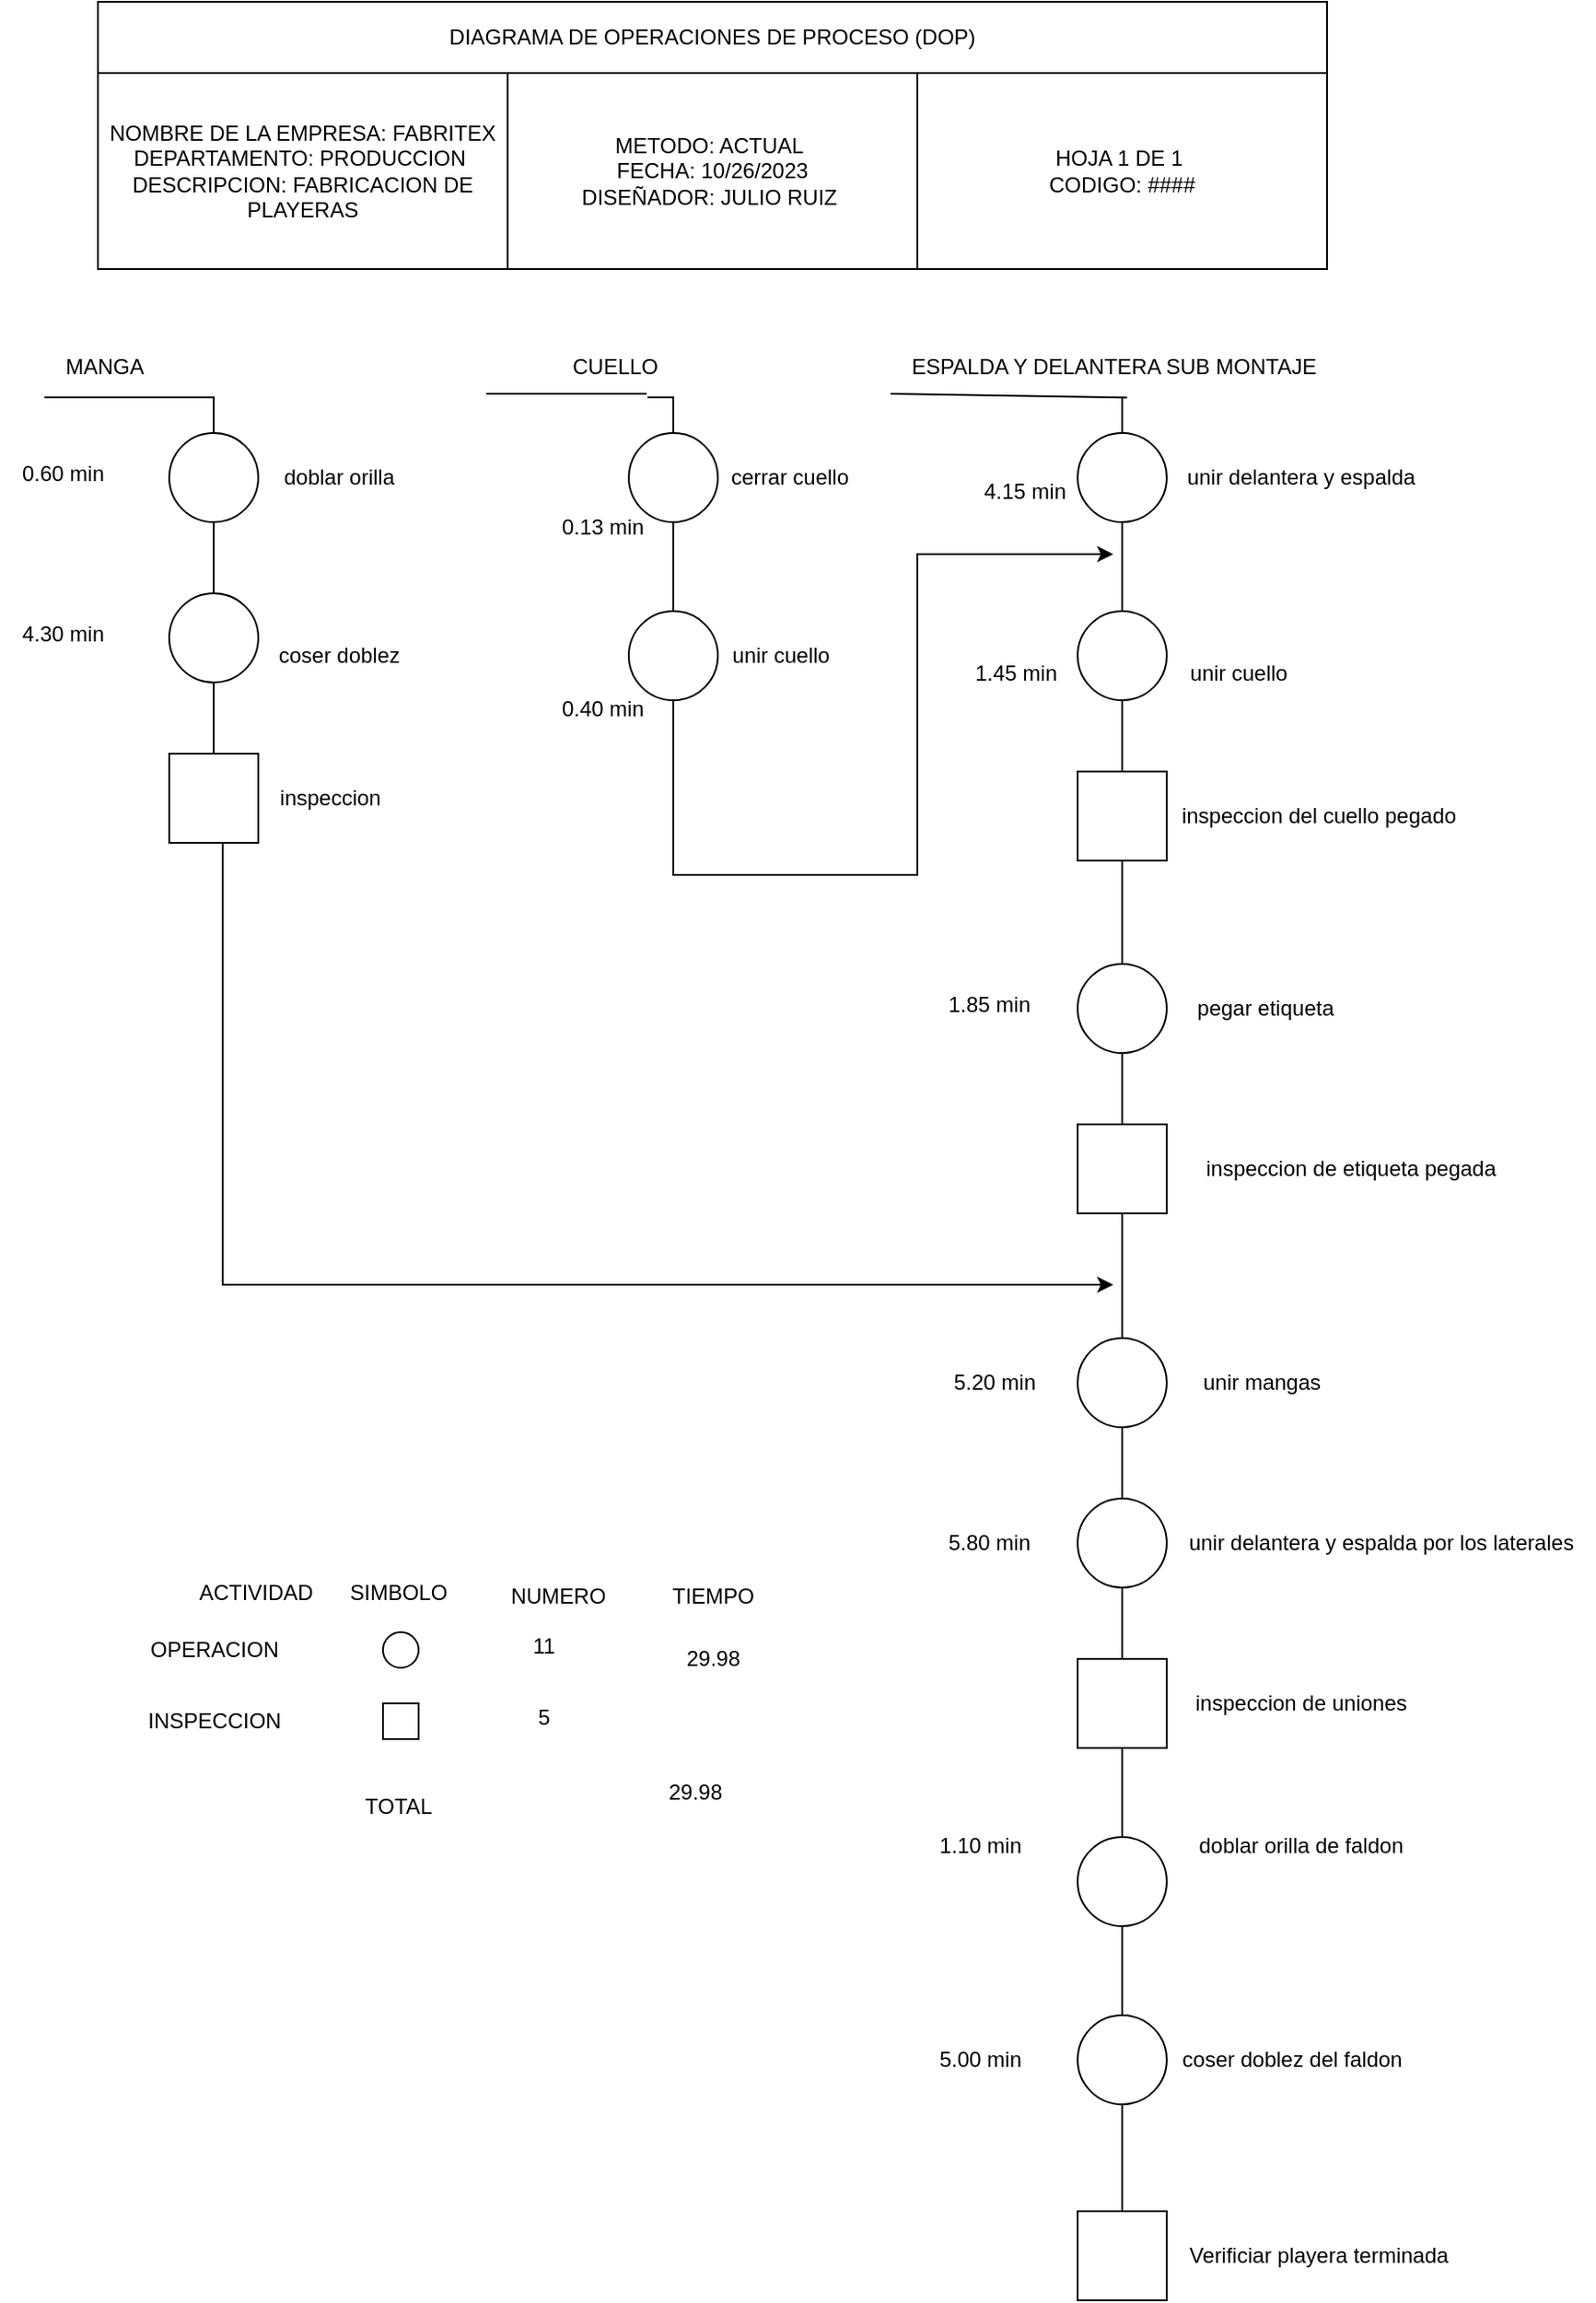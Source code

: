 <mxfile version="21.8.2" type="device" pages="2">
  <diagram name="Page-1" id="3eKW1AedtuNt6rixZMUz">
    <mxGraphModel dx="1105" dy="654" grid="1" gridSize="10" guides="1" tooltips="1" connect="1" arrows="1" fold="1" page="1" pageScale="1" pageWidth="850" pageHeight="1100" math="0" shadow="0">
      <root>
        <mxCell id="0" />
        <mxCell id="1" parent="0" />
        <mxCell id="DsibsVQ06cuJST5IEQPx-2" value="DIAGRAMA DE OPERACIONES DE PROCESO (DOP)" style="rounded=0;whiteSpace=wrap;html=1;" vertex="1" parent="1">
          <mxGeometry x="100" y="140" width="690" height="40" as="geometry" />
        </mxCell>
        <mxCell id="DsibsVQ06cuJST5IEQPx-3" value="NOMBRE DE LA EMPRESA:&amp;nbsp;FABRITEX&lt;br&gt;DEPARTAMENTO: PRODUCCION&amp;nbsp;&lt;br&gt;DESCRIPCION: FABRICACION DE PLAYERAS&lt;br&gt;" style="rounded=0;whiteSpace=wrap;html=1;" vertex="1" parent="1">
          <mxGeometry x="100" y="180" width="230" height="110" as="geometry" />
        </mxCell>
        <mxCell id="DsibsVQ06cuJST5IEQPx-4" value="METODO: ACTUAL&amp;nbsp;&lt;br style=&quot;border-color: var(--border-color);&quot;&gt;FECHA: 10/26/2023&lt;br style=&quot;border-color: var(--border-color);&quot;&gt;DISEÑADOR: JULIO RUIZ&amp;nbsp;" style="rounded=0;whiteSpace=wrap;html=1;" vertex="1" parent="1">
          <mxGeometry x="330" y="180" width="230" height="110" as="geometry" />
        </mxCell>
        <mxCell id="DsibsVQ06cuJST5IEQPx-5" value="HOJA 1 DE 1&amp;nbsp;&lt;br&gt;CODIGO: ####" style="rounded=0;whiteSpace=wrap;html=1;" vertex="1" parent="1">
          <mxGeometry x="560" y="180" width="230" height="110" as="geometry" />
        </mxCell>
        <mxCell id="DsibsVQ06cuJST5IEQPx-6" value="MANGA&amp;nbsp;" style="text;html=1;align=center;verticalAlign=middle;resizable=0;points=[];autosize=1;strokeColor=none;fillColor=none;" vertex="1" parent="1">
          <mxGeometry x="70" y="330" width="70" height="30" as="geometry" />
        </mxCell>
        <mxCell id="DsibsVQ06cuJST5IEQPx-14" style="edgeStyle=orthogonalEdgeStyle;rounded=0;orthogonalLoop=1;jettySize=auto;html=1;endArrow=none;endFill=0;" edge="1" parent="1" source="DsibsVQ06cuJST5IEQPx-7">
          <mxGeometry relative="1" as="geometry">
            <mxPoint x="150" y="362" as="targetPoint" />
          </mxGeometry>
        </mxCell>
        <mxCell id="DsibsVQ06cuJST5IEQPx-15" style="rounded=0;orthogonalLoop=1;jettySize=auto;html=1;startArrow=none;startFill=0;endArrow=none;endFill=0;" edge="1" parent="1" source="DsibsVQ06cuJST5IEQPx-7" target="DsibsVQ06cuJST5IEQPx-8">
          <mxGeometry relative="1" as="geometry" />
        </mxCell>
        <mxCell id="DsibsVQ06cuJST5IEQPx-7" value="" style="ellipse;whiteSpace=wrap;html=1;aspect=fixed;" vertex="1" parent="1">
          <mxGeometry x="140" y="382" width="50" height="50" as="geometry" />
        </mxCell>
        <mxCell id="DsibsVQ06cuJST5IEQPx-16" style="edgeStyle=orthogonalEdgeStyle;rounded=0;orthogonalLoop=1;jettySize=auto;html=1;endArrow=none;endFill=0;" edge="1" parent="1" source="DsibsVQ06cuJST5IEQPx-8" target="DsibsVQ06cuJST5IEQPx-11">
          <mxGeometry relative="1" as="geometry" />
        </mxCell>
        <mxCell id="DsibsVQ06cuJST5IEQPx-8" value="" style="ellipse;whiteSpace=wrap;html=1;aspect=fixed;" vertex="1" parent="1">
          <mxGeometry x="140" y="472" width="50" height="50" as="geometry" />
        </mxCell>
        <mxCell id="DsibsVQ06cuJST5IEQPx-9" value="doblar orilla" style="text;html=1;align=center;verticalAlign=middle;resizable=0;points=[];autosize=1;strokeColor=none;fillColor=none;" vertex="1" parent="1">
          <mxGeometry x="190" y="392" width="90" height="30" as="geometry" />
        </mxCell>
        <mxCell id="DsibsVQ06cuJST5IEQPx-10" value="coser doblez" style="text;html=1;align=center;verticalAlign=middle;resizable=0;points=[];autosize=1;strokeColor=none;fillColor=none;" vertex="1" parent="1">
          <mxGeometry x="190" y="492" width="90" height="30" as="geometry" />
        </mxCell>
        <mxCell id="DsibsVQ06cuJST5IEQPx-86" style="rounded=0;orthogonalLoop=1;jettySize=auto;html=1;edgeStyle=orthogonalEdgeStyle;" edge="1" parent="1" source="DsibsVQ06cuJST5IEQPx-11">
          <mxGeometry relative="1" as="geometry">
            <mxPoint x="670" y="860" as="targetPoint" />
            <Array as="points">
              <mxPoint x="170" y="860" />
            </Array>
          </mxGeometry>
        </mxCell>
        <mxCell id="DsibsVQ06cuJST5IEQPx-11" value="" style="whiteSpace=wrap;html=1;aspect=fixed;" vertex="1" parent="1">
          <mxGeometry x="140" y="562" width="50" height="50" as="geometry" />
        </mxCell>
        <mxCell id="DsibsVQ06cuJST5IEQPx-12" value="inspeccion" style="text;html=1;align=center;verticalAlign=middle;resizable=0;points=[];autosize=1;strokeColor=none;fillColor=none;" vertex="1" parent="1">
          <mxGeometry x="190" y="572" width="80" height="30" as="geometry" />
        </mxCell>
        <mxCell id="DsibsVQ06cuJST5IEQPx-13" value="" style="endArrow=none;html=1;rounded=0;" edge="1" parent="1">
          <mxGeometry width="50" height="50" relative="1" as="geometry">
            <mxPoint x="70" y="362" as="sourcePoint" />
            <mxPoint x="160" y="362" as="targetPoint" />
          </mxGeometry>
        </mxCell>
        <mxCell id="DsibsVQ06cuJST5IEQPx-17" value="CUELLO" style="text;html=1;align=center;verticalAlign=middle;resizable=0;points=[];autosize=1;strokeColor=none;fillColor=none;" vertex="1" parent="1">
          <mxGeometry x="355" y="330" width="70" height="30" as="geometry" />
        </mxCell>
        <mxCell id="DsibsVQ06cuJST5IEQPx-27" style="edgeStyle=orthogonalEdgeStyle;rounded=0;orthogonalLoop=1;jettySize=auto;html=1;endArrow=none;endFill=0;" edge="1" parent="1" source="DsibsVQ06cuJST5IEQPx-19">
          <mxGeometry relative="1" as="geometry">
            <mxPoint x="408" y="362" as="targetPoint" />
          </mxGeometry>
        </mxCell>
        <mxCell id="DsibsVQ06cuJST5IEQPx-28" style="edgeStyle=orthogonalEdgeStyle;rounded=0;orthogonalLoop=1;jettySize=auto;html=1;endArrow=none;endFill=0;" edge="1" parent="1" source="DsibsVQ06cuJST5IEQPx-19" target="DsibsVQ06cuJST5IEQPx-20">
          <mxGeometry relative="1" as="geometry" />
        </mxCell>
        <mxCell id="DsibsVQ06cuJST5IEQPx-19" value="" style="ellipse;whiteSpace=wrap;html=1;aspect=fixed;" vertex="1" parent="1">
          <mxGeometry x="398" y="382" width="50" height="50" as="geometry" />
        </mxCell>
        <mxCell id="DsibsVQ06cuJST5IEQPx-89" style="edgeStyle=orthogonalEdgeStyle;rounded=0;orthogonalLoop=1;jettySize=auto;html=1;" edge="1" parent="1" source="DsibsVQ06cuJST5IEQPx-20">
          <mxGeometry relative="1" as="geometry">
            <mxPoint x="670" y="450" as="targetPoint" />
            <Array as="points">
              <mxPoint x="423" y="630" />
              <mxPoint x="560" y="630" />
              <mxPoint x="560" y="450" />
            </Array>
          </mxGeometry>
        </mxCell>
        <mxCell id="DsibsVQ06cuJST5IEQPx-20" value="" style="ellipse;whiteSpace=wrap;html=1;aspect=fixed;" vertex="1" parent="1">
          <mxGeometry x="398" y="482" width="50" height="50" as="geometry" />
        </mxCell>
        <mxCell id="DsibsVQ06cuJST5IEQPx-21" value="unir cuello" style="text;html=1;align=center;verticalAlign=middle;resizable=0;points=[];autosize=1;strokeColor=none;fillColor=none;" vertex="1" parent="1">
          <mxGeometry x="443" y="492" width="80" height="30" as="geometry" />
        </mxCell>
        <mxCell id="DsibsVQ06cuJST5IEQPx-22" value="cerrar cuello" style="text;html=1;align=center;verticalAlign=middle;resizable=0;points=[];autosize=1;strokeColor=none;fillColor=none;" vertex="1" parent="1">
          <mxGeometry x="443" y="392" width="90" height="30" as="geometry" />
        </mxCell>
        <mxCell id="DsibsVQ06cuJST5IEQPx-24" value="" style="endArrow=none;html=1;rounded=0;" edge="1" parent="1">
          <mxGeometry width="50" height="50" relative="1" as="geometry">
            <mxPoint x="318" y="360" as="sourcePoint" />
            <mxPoint x="408" y="360" as="targetPoint" />
          </mxGeometry>
        </mxCell>
        <mxCell id="DsibsVQ06cuJST5IEQPx-29" value="ESPALDA Y DELANTERA SUB MONTAJE" style="text;html=1;align=center;verticalAlign=middle;resizable=0;points=[];autosize=1;strokeColor=none;fillColor=none;" vertex="1" parent="1">
          <mxGeometry x="545" y="330" width="250" height="30" as="geometry" />
        </mxCell>
        <mxCell id="DsibsVQ06cuJST5IEQPx-30" value="" style="endArrow=none;html=1;rounded=0;entryX=0.531;entryY=1.072;entryDx=0;entryDy=0;entryPerimeter=0;" edge="1" parent="1" target="DsibsVQ06cuJST5IEQPx-29">
          <mxGeometry width="50" height="50" relative="1" as="geometry">
            <mxPoint x="545" y="360" as="sourcePoint" />
            <mxPoint x="635" y="360" as="targetPoint" />
          </mxGeometry>
        </mxCell>
        <mxCell id="DsibsVQ06cuJST5IEQPx-34" style="edgeStyle=orthogonalEdgeStyle;rounded=0;orthogonalLoop=1;jettySize=auto;html=1;endArrow=none;endFill=0;" edge="1" parent="1" source="DsibsVQ06cuJST5IEQPx-32">
          <mxGeometry relative="1" as="geometry">
            <mxPoint x="675" y="362" as="targetPoint" />
          </mxGeometry>
        </mxCell>
        <mxCell id="DsibsVQ06cuJST5IEQPx-35" style="edgeStyle=orthogonalEdgeStyle;rounded=0;orthogonalLoop=1;jettySize=auto;html=1;endArrow=none;endFill=0;" edge="1" parent="1" source="DsibsVQ06cuJST5IEQPx-32" target="DsibsVQ06cuJST5IEQPx-33">
          <mxGeometry relative="1" as="geometry" />
        </mxCell>
        <mxCell id="DsibsVQ06cuJST5IEQPx-32" value="" style="ellipse;whiteSpace=wrap;html=1;aspect=fixed;" vertex="1" parent="1">
          <mxGeometry x="650" y="382" width="50" height="50" as="geometry" />
        </mxCell>
        <mxCell id="DsibsVQ06cuJST5IEQPx-70" style="edgeStyle=orthogonalEdgeStyle;rounded=0;orthogonalLoop=1;jettySize=auto;html=1;endArrow=none;endFill=0;" edge="1" parent="1" source="DsibsVQ06cuJST5IEQPx-33" target="DsibsVQ06cuJST5IEQPx-67">
          <mxGeometry relative="1" as="geometry" />
        </mxCell>
        <mxCell id="DsibsVQ06cuJST5IEQPx-33" value="" style="ellipse;whiteSpace=wrap;html=1;aspect=fixed;" vertex="1" parent="1">
          <mxGeometry x="650" y="482" width="50" height="50" as="geometry" />
        </mxCell>
        <mxCell id="DsibsVQ06cuJST5IEQPx-36" value="0.60 min" style="text;html=1;align=center;verticalAlign=middle;resizable=0;points=[];autosize=1;strokeColor=none;fillColor=none;" vertex="1" parent="1">
          <mxGeometry x="45" y="390" width="70" height="30" as="geometry" />
        </mxCell>
        <mxCell id="DsibsVQ06cuJST5IEQPx-37" value="4.30 min" style="text;html=1;align=center;verticalAlign=middle;resizable=0;points=[];autosize=1;strokeColor=none;fillColor=none;" vertex="1" parent="1">
          <mxGeometry x="45" y="480" width="70" height="30" as="geometry" />
        </mxCell>
        <mxCell id="DsibsVQ06cuJST5IEQPx-38" value="0.13 min" style="text;html=1;align=center;verticalAlign=middle;resizable=0;points=[];autosize=1;strokeColor=none;fillColor=none;" vertex="1" parent="1">
          <mxGeometry x="348" y="420" width="70" height="30" as="geometry" />
        </mxCell>
        <mxCell id="DsibsVQ06cuJST5IEQPx-39" value="0.40 min" style="text;html=1;align=center;verticalAlign=middle;resizable=0;points=[];autosize=1;strokeColor=none;fillColor=none;" vertex="1" parent="1">
          <mxGeometry x="348" y="522" width="70" height="30" as="geometry" />
        </mxCell>
        <mxCell id="DsibsVQ06cuJST5IEQPx-40" value="unir delantera y espalda" style="text;html=1;align=center;verticalAlign=middle;resizable=0;points=[];autosize=1;strokeColor=none;fillColor=none;" vertex="1" parent="1">
          <mxGeometry x="700" y="392" width="150" height="30" as="geometry" />
        </mxCell>
        <mxCell id="DsibsVQ06cuJST5IEQPx-41" value="4.15 min" style="text;html=1;align=center;verticalAlign=middle;resizable=0;points=[];autosize=1;strokeColor=none;fillColor=none;" vertex="1" parent="1">
          <mxGeometry x="585" y="400" width="70" height="30" as="geometry" />
        </mxCell>
        <mxCell id="DsibsVQ06cuJST5IEQPx-42" value="unir cuello" style="text;html=1;align=center;verticalAlign=middle;resizable=0;points=[];autosize=1;strokeColor=none;fillColor=none;" vertex="1" parent="1">
          <mxGeometry x="700" y="502" width="80" height="30" as="geometry" />
        </mxCell>
        <mxCell id="DsibsVQ06cuJST5IEQPx-74" style="edgeStyle=orthogonalEdgeStyle;rounded=0;orthogonalLoop=1;jettySize=auto;html=1;entryX=0.5;entryY=0;entryDx=0;entryDy=0;endArrow=none;endFill=0;" edge="1" parent="1" source="DsibsVQ06cuJST5IEQPx-43" target="DsibsVQ06cuJST5IEQPx-72">
          <mxGeometry relative="1" as="geometry" />
        </mxCell>
        <mxCell id="DsibsVQ06cuJST5IEQPx-43" value="" style="ellipse;whiteSpace=wrap;html=1;aspect=fixed;" vertex="1" parent="1">
          <mxGeometry x="650" y="680" width="50" height="50" as="geometry" />
        </mxCell>
        <mxCell id="DsibsVQ06cuJST5IEQPx-44" value="1.45 min" style="text;html=1;align=center;verticalAlign=middle;resizable=0;points=[];autosize=1;strokeColor=none;fillColor=none;" vertex="1" parent="1">
          <mxGeometry x="580" y="502" width="70" height="30" as="geometry" />
        </mxCell>
        <mxCell id="DsibsVQ06cuJST5IEQPx-45" value="1.85 min" style="text;html=1;align=center;verticalAlign=middle;resizable=0;points=[];autosize=1;strokeColor=none;fillColor=none;" vertex="1" parent="1">
          <mxGeometry x="565" y="688" width="70" height="30" as="geometry" />
        </mxCell>
        <mxCell id="DsibsVQ06cuJST5IEQPx-46" value="pegar etiqueta" style="text;html=1;align=center;verticalAlign=middle;resizable=0;points=[];autosize=1;strokeColor=none;fillColor=none;" vertex="1" parent="1">
          <mxGeometry x="705" y="690" width="100" height="30" as="geometry" />
        </mxCell>
        <mxCell id="DsibsVQ06cuJST5IEQPx-78" style="edgeStyle=orthogonalEdgeStyle;rounded=0;orthogonalLoop=1;jettySize=auto;html=1;endArrow=none;endFill=0;" edge="1" parent="1" source="DsibsVQ06cuJST5IEQPx-47" target="DsibsVQ06cuJST5IEQPx-52">
          <mxGeometry relative="1" as="geometry" />
        </mxCell>
        <mxCell id="DsibsVQ06cuJST5IEQPx-47" value="" style="ellipse;whiteSpace=wrap;html=1;aspect=fixed;" vertex="1" parent="1">
          <mxGeometry x="650" y="890" width="50" height="50" as="geometry" />
        </mxCell>
        <mxCell id="DsibsVQ06cuJST5IEQPx-48" value="unir mangas" style="text;html=1;align=center;verticalAlign=middle;resizable=0;points=[];autosize=1;strokeColor=none;fillColor=none;" vertex="1" parent="1">
          <mxGeometry x="707.5" y="900" width="90" height="30" as="geometry" />
        </mxCell>
        <mxCell id="DsibsVQ06cuJST5IEQPx-49" value="5.20 min" style="text;html=1;align=center;verticalAlign=middle;resizable=0;points=[];autosize=1;strokeColor=none;fillColor=none;" vertex="1" parent="1">
          <mxGeometry x="567.5" y="900" width="70" height="30" as="geometry" />
        </mxCell>
        <mxCell id="DsibsVQ06cuJST5IEQPx-79" style="edgeStyle=orthogonalEdgeStyle;rounded=0;orthogonalLoop=1;jettySize=auto;html=1;endArrow=none;endFill=0;" edge="1" parent="1" source="DsibsVQ06cuJST5IEQPx-52" target="DsibsVQ06cuJST5IEQPx-76">
          <mxGeometry relative="1" as="geometry" />
        </mxCell>
        <mxCell id="DsibsVQ06cuJST5IEQPx-52" value="" style="ellipse;whiteSpace=wrap;html=1;aspect=fixed;" vertex="1" parent="1">
          <mxGeometry x="650" y="980" width="50" height="50" as="geometry" />
        </mxCell>
        <mxCell id="DsibsVQ06cuJST5IEQPx-55" value="unir delantera y espalda por los laterales" style="text;html=1;align=center;verticalAlign=middle;resizable=0;points=[];autosize=1;strokeColor=none;fillColor=none;" vertex="1" parent="1">
          <mxGeometry x="700" y="990" width="240" height="30" as="geometry" />
        </mxCell>
        <mxCell id="DsibsVQ06cuJST5IEQPx-56" value="5.80 min" style="text;html=1;align=center;verticalAlign=middle;resizable=0;points=[];autosize=1;strokeColor=none;fillColor=none;" vertex="1" parent="1">
          <mxGeometry x="565" y="990" width="70" height="30" as="geometry" />
        </mxCell>
        <mxCell id="DsibsVQ06cuJST5IEQPx-81" style="edgeStyle=orthogonalEdgeStyle;rounded=0;orthogonalLoop=1;jettySize=auto;html=1;entryX=0.5;entryY=0;entryDx=0;entryDy=0;endArrow=none;endFill=0;" edge="1" parent="1" source="DsibsVQ06cuJST5IEQPx-57" target="DsibsVQ06cuJST5IEQPx-62">
          <mxGeometry relative="1" as="geometry" />
        </mxCell>
        <mxCell id="DsibsVQ06cuJST5IEQPx-57" value="" style="ellipse;whiteSpace=wrap;html=1;aspect=fixed;" vertex="1" parent="1">
          <mxGeometry x="650" y="1170" width="50" height="50" as="geometry" />
        </mxCell>
        <mxCell id="DsibsVQ06cuJST5IEQPx-60" value="doblar orilla de faldon" style="text;html=1;align=center;verticalAlign=middle;resizable=0;points=[];autosize=1;strokeColor=none;fillColor=none;" vertex="1" parent="1">
          <mxGeometry x="705" y="1160" width="140" height="30" as="geometry" />
        </mxCell>
        <mxCell id="DsibsVQ06cuJST5IEQPx-61" value="1.10 min" style="text;html=1;align=center;verticalAlign=middle;resizable=0;points=[];autosize=1;strokeColor=none;fillColor=none;" vertex="1" parent="1">
          <mxGeometry x="560" y="1160" width="70" height="30" as="geometry" />
        </mxCell>
        <mxCell id="DsibsVQ06cuJST5IEQPx-82" style="edgeStyle=orthogonalEdgeStyle;rounded=0;orthogonalLoop=1;jettySize=auto;html=1;endArrow=none;endFill=0;" edge="1" parent="1" source="DsibsVQ06cuJST5IEQPx-62" target="DsibsVQ06cuJST5IEQPx-65">
          <mxGeometry relative="1" as="geometry" />
        </mxCell>
        <mxCell id="DsibsVQ06cuJST5IEQPx-62" value="" style="ellipse;whiteSpace=wrap;html=1;aspect=fixed;" vertex="1" parent="1">
          <mxGeometry x="650" y="1270" width="50" height="50" as="geometry" />
        </mxCell>
        <mxCell id="DsibsVQ06cuJST5IEQPx-63" value="coser doblez del faldon" style="text;html=1;align=center;verticalAlign=middle;resizable=0;points=[];autosize=1;strokeColor=none;fillColor=none;" vertex="1" parent="1">
          <mxGeometry x="695" y="1280" width="150" height="30" as="geometry" />
        </mxCell>
        <mxCell id="DsibsVQ06cuJST5IEQPx-64" value="5.00 min" style="text;html=1;align=center;verticalAlign=middle;resizable=0;points=[];autosize=1;strokeColor=none;fillColor=none;" vertex="1" parent="1">
          <mxGeometry x="560" y="1280" width="70" height="30" as="geometry" />
        </mxCell>
        <mxCell id="DsibsVQ06cuJST5IEQPx-65" value="" style="whiteSpace=wrap;html=1;aspect=fixed;" vertex="1" parent="1">
          <mxGeometry x="650" y="1380" width="50" height="50" as="geometry" />
        </mxCell>
        <mxCell id="DsibsVQ06cuJST5IEQPx-66" value="Verificiar playera terminada" style="text;html=1;align=center;verticalAlign=middle;resizable=0;points=[];autosize=1;strokeColor=none;fillColor=none;" vertex="1" parent="1">
          <mxGeometry x="700" y="1390" width="170" height="30" as="geometry" />
        </mxCell>
        <mxCell id="DsibsVQ06cuJST5IEQPx-71" style="edgeStyle=orthogonalEdgeStyle;rounded=0;orthogonalLoop=1;jettySize=auto;html=1;endArrow=none;endFill=0;" edge="1" parent="1" source="DsibsVQ06cuJST5IEQPx-67" target="DsibsVQ06cuJST5IEQPx-43">
          <mxGeometry relative="1" as="geometry" />
        </mxCell>
        <mxCell id="DsibsVQ06cuJST5IEQPx-67" value="" style="whiteSpace=wrap;html=1;aspect=fixed;" vertex="1" parent="1">
          <mxGeometry x="650" y="572" width="50" height="50" as="geometry" />
        </mxCell>
        <mxCell id="DsibsVQ06cuJST5IEQPx-68" value="inspeccion del cuello pegado" style="text;html=1;align=center;verticalAlign=middle;resizable=0;points=[];autosize=1;strokeColor=none;fillColor=none;" vertex="1" parent="1">
          <mxGeometry x="695" y="582" width="180" height="30" as="geometry" />
        </mxCell>
        <mxCell id="DsibsVQ06cuJST5IEQPx-75" style="edgeStyle=orthogonalEdgeStyle;rounded=0;orthogonalLoop=1;jettySize=auto;html=1;endArrow=none;endFill=0;" edge="1" parent="1" source="DsibsVQ06cuJST5IEQPx-72" target="DsibsVQ06cuJST5IEQPx-47">
          <mxGeometry relative="1" as="geometry" />
        </mxCell>
        <mxCell id="DsibsVQ06cuJST5IEQPx-72" value="" style="whiteSpace=wrap;html=1;aspect=fixed;" vertex="1" parent="1">
          <mxGeometry x="650" y="770" width="50" height="50" as="geometry" />
        </mxCell>
        <mxCell id="DsibsVQ06cuJST5IEQPx-73" value="inspeccion de etiqueta pegada" style="text;html=1;align=center;verticalAlign=middle;resizable=0;points=[];autosize=1;strokeColor=none;fillColor=none;" vertex="1" parent="1">
          <mxGeometry x="707.5" y="780" width="190" height="30" as="geometry" />
        </mxCell>
        <mxCell id="DsibsVQ06cuJST5IEQPx-80" style="edgeStyle=orthogonalEdgeStyle;rounded=0;orthogonalLoop=1;jettySize=auto;html=1;endArrow=none;endFill=0;" edge="1" parent="1" source="DsibsVQ06cuJST5IEQPx-76" target="DsibsVQ06cuJST5IEQPx-57">
          <mxGeometry relative="1" as="geometry" />
        </mxCell>
        <mxCell id="DsibsVQ06cuJST5IEQPx-76" value="" style="whiteSpace=wrap;html=1;aspect=fixed;" vertex="1" parent="1">
          <mxGeometry x="650" y="1070" width="50" height="50" as="geometry" />
        </mxCell>
        <mxCell id="DsibsVQ06cuJST5IEQPx-77" value="inspeccion de uniones" style="text;html=1;align=center;verticalAlign=middle;resizable=0;points=[];autosize=1;strokeColor=none;fillColor=none;" vertex="1" parent="1">
          <mxGeometry x="705" y="1080" width="140" height="30" as="geometry" />
        </mxCell>
        <mxCell id="DsibsVQ06cuJST5IEQPx-117" value="ACTIVIDAD&amp;nbsp;" style="text;html=1;align=center;verticalAlign=middle;resizable=0;points=[];autosize=1;strokeColor=none;fillColor=none;" vertex="1" parent="1">
          <mxGeometry x="145" y="1018" width="90" height="30" as="geometry" />
        </mxCell>
        <mxCell id="DsibsVQ06cuJST5IEQPx-118" value="SIMBOLO&amp;nbsp;" style="text;html=1;align=center;verticalAlign=middle;resizable=0;points=[];autosize=1;strokeColor=none;fillColor=none;" vertex="1" parent="1">
          <mxGeometry x="230" y="1018" width="80" height="30" as="geometry" />
        </mxCell>
        <mxCell id="DsibsVQ06cuJST5IEQPx-119" value="NUMERO" style="text;html=1;align=center;verticalAlign=middle;resizable=0;points=[];autosize=1;strokeColor=none;fillColor=none;" vertex="1" parent="1">
          <mxGeometry x="318" y="1020" width="80" height="30" as="geometry" />
        </mxCell>
        <mxCell id="DsibsVQ06cuJST5IEQPx-120" value="TIEMPO" style="text;html=1;align=center;verticalAlign=middle;resizable=0;points=[];autosize=1;strokeColor=none;fillColor=none;" vertex="1" parent="1">
          <mxGeometry x="410" y="1020" width="70" height="30" as="geometry" />
        </mxCell>
        <mxCell id="DsibsVQ06cuJST5IEQPx-121" value="OPERACION" style="text;html=1;align=center;verticalAlign=middle;resizable=0;points=[];autosize=1;strokeColor=none;fillColor=none;" vertex="1" parent="1">
          <mxGeometry x="115" y="1050" width="100" height="30" as="geometry" />
        </mxCell>
        <mxCell id="DsibsVQ06cuJST5IEQPx-123" value="INSPECCION" style="text;html=1;align=center;verticalAlign=middle;resizable=0;points=[];autosize=1;strokeColor=none;fillColor=none;" vertex="1" parent="1">
          <mxGeometry x="115" y="1090" width="100" height="30" as="geometry" />
        </mxCell>
        <mxCell id="DsibsVQ06cuJST5IEQPx-125" value="" style="ellipse;whiteSpace=wrap;html=1;aspect=fixed;" vertex="1" parent="1">
          <mxGeometry x="260" y="1055" width="20" height="20" as="geometry" />
        </mxCell>
        <mxCell id="DsibsVQ06cuJST5IEQPx-126" value="" style="whiteSpace=wrap;html=1;aspect=fixed;" vertex="1" parent="1">
          <mxGeometry x="260" y="1095" width="20" height="20" as="geometry" />
        </mxCell>
        <mxCell id="DsibsVQ06cuJST5IEQPx-127" value="11" style="text;html=1;align=center;verticalAlign=middle;resizable=0;points=[];autosize=1;strokeColor=none;fillColor=none;" vertex="1" parent="1">
          <mxGeometry x="330" y="1048" width="40" height="30" as="geometry" />
        </mxCell>
        <mxCell id="DsibsVQ06cuJST5IEQPx-128" value="5" style="text;html=1;align=center;verticalAlign=middle;resizable=0;points=[];autosize=1;strokeColor=none;fillColor=none;" vertex="1" parent="1">
          <mxGeometry x="335" y="1088" width="30" height="30" as="geometry" />
        </mxCell>
        <mxCell id="DsibsVQ06cuJST5IEQPx-129" value="29.98" style="text;html=1;align=center;verticalAlign=middle;resizable=0;points=[];autosize=1;strokeColor=none;fillColor=none;" vertex="1" parent="1">
          <mxGeometry x="420" y="1055" width="50" height="30" as="geometry" />
        </mxCell>
        <mxCell id="DsibsVQ06cuJST5IEQPx-130" value="TOTAL&amp;nbsp;" style="text;html=1;align=center;verticalAlign=middle;resizable=0;points=[];autosize=1;strokeColor=none;fillColor=none;" vertex="1" parent="1">
          <mxGeometry x="240" y="1138" width="60" height="30" as="geometry" />
        </mxCell>
        <mxCell id="DsibsVQ06cuJST5IEQPx-131" value="29.98" style="text;html=1;align=center;verticalAlign=middle;resizable=0;points=[];autosize=1;strokeColor=none;fillColor=none;" vertex="1" parent="1">
          <mxGeometry x="410" y="1130" width="50" height="30" as="geometry" />
        </mxCell>
      </root>
    </mxGraphModel>
  </diagram>
  <diagram id="BsUbyDm_8R61g7sQfy30" name="Page-2">
    <mxGraphModel dx="2163" dy="776" grid="1" gridSize="10" guides="1" tooltips="1" connect="1" arrows="1" fold="1" page="1" pageScale="1" pageWidth="850" pageHeight="1100" math="0" shadow="0">
      <root>
        <mxCell id="0" />
        <mxCell id="1" parent="0" />
        <mxCell id="pNYsU33uhxOH9BcR8kd4-1" value="DIAGRAMA DE OPERACIONES DE PROCESO (DOP)" style="rounded=0;whiteSpace=wrap;html=1;" vertex="1" parent="1">
          <mxGeometry x="100" y="140" width="690" height="40" as="geometry" />
        </mxCell>
        <mxCell id="pNYsU33uhxOH9BcR8kd4-2" value="NOMBRE DE LA EMPRESA:&amp;nbsp;FABRITEX&lt;br&gt;DEPARTAMENTO: PRODUCCION&amp;nbsp;&lt;br&gt;DESCRIPCION: FABRICACION DE PLAYERAS&lt;br&gt;" style="rounded=0;whiteSpace=wrap;html=1;" vertex="1" parent="1">
          <mxGeometry x="100" y="180" width="230" height="110" as="geometry" />
        </mxCell>
        <mxCell id="pNYsU33uhxOH9BcR8kd4-3" value="METODO: ACTUAL&amp;nbsp;&lt;br style=&quot;border-color: var(--border-color);&quot;&gt;FECHA: 10/26/2023&lt;br style=&quot;border-color: var(--border-color);&quot;&gt;DISEÑADOR: JULIO RUIZ&amp;nbsp;" style="rounded=0;whiteSpace=wrap;html=1;" vertex="1" parent="1">
          <mxGeometry x="330" y="180" width="230" height="110" as="geometry" />
        </mxCell>
        <mxCell id="pNYsU33uhxOH9BcR8kd4-4" value="HOJA 1 DE 1&amp;nbsp;&lt;br&gt;CODIGO: ####" style="rounded=0;whiteSpace=wrap;html=1;" vertex="1" parent="1">
          <mxGeometry x="560" y="180" width="230" height="110" as="geometry" />
        </mxCell>
        <mxCell id="pNYsU33uhxOH9BcR8kd4-5" value="MANGA&amp;nbsp;" style="text;html=1;align=center;verticalAlign=middle;resizable=0;points=[];autosize=1;strokeColor=none;fillColor=none;" vertex="1" parent="1">
          <mxGeometry x="-85" y="330" width="70" height="30" as="geometry" />
        </mxCell>
        <mxCell id="pNYsU33uhxOH9BcR8kd4-17" value="CUELLO" style="text;html=1;align=center;verticalAlign=middle;resizable=0;points=[];autosize=1;strokeColor=none;fillColor=none;" vertex="1" parent="1">
          <mxGeometry x="310" y="330" width="70" height="30" as="geometry" />
        </mxCell>
        <mxCell id="pNYsU33uhxOH9BcR8kd4-26" value="ESPALDA" style="text;html=1;align=center;verticalAlign=middle;resizable=0;points=[];autosize=1;strokeColor=none;fillColor=none;" vertex="1" parent="1">
          <mxGeometry x="670" y="340" width="80" height="30" as="geometry" />
        </mxCell>
        <mxCell id="pNYsU33uhxOH9BcR8kd4-84" value="" style="triangle;whiteSpace=wrap;html=1;rotation=90;" vertex="1" parent="1">
          <mxGeometry x="-80" y="350" width="60" height="80" as="geometry" />
        </mxCell>
        <mxCell id="pNYsU33uhxOH9BcR8kd4-85" value="" style="triangle;whiteSpace=wrap;html=1;rotation=90;" vertex="1" parent="1">
          <mxGeometry x="310" y="350" width="60" height="80" as="geometry" />
        </mxCell>
        <mxCell id="pNYsU33uhxOH9BcR8kd4-86" value="DELANTERA" style="text;html=1;align=center;verticalAlign=middle;resizable=0;points=[];autosize=1;strokeColor=none;fillColor=none;" vertex="1" parent="1">
          <mxGeometry x="985" y="340" width="100" height="30" as="geometry" />
        </mxCell>
        <mxCell id="pNYsU33uhxOH9BcR8kd4-87" value="" style="triangle;whiteSpace=wrap;html=1;rotation=90;" vertex="1" parent="1">
          <mxGeometry x="680" y="360" width="60" height="80" as="geometry" />
        </mxCell>
        <mxCell id="pNYsU33uhxOH9BcR8kd4-88" value="" style="triangle;whiteSpace=wrap;html=1;rotation=90;" vertex="1" parent="1">
          <mxGeometry x="1005" y="360" width="60" height="80" as="geometry" />
        </mxCell>
        <mxCell id="pNYsU33uhxOH9BcR8kd4-89" value="" style="shape=flexArrow;endArrow=classic;html=1;rounded=0;" edge="1" parent="1">
          <mxGeometry width="50" height="50" relative="1" as="geometry">
            <mxPoint x="1015" y="510" as="sourcePoint" />
            <mxPoint x="1085" y="510" as="targetPoint" />
          </mxGeometry>
        </mxCell>
        <mxCell id="pNYsU33uhxOH9BcR8kd4-90" value="transporte a mesa de inspeccion&amp;nbsp;" style="text;html=1;align=center;verticalAlign=middle;resizable=0;points=[];autosize=1;strokeColor=none;fillColor=none;" vertex="1" parent="1">
          <mxGeometry x="1085" y="488" width="200" height="30" as="geometry" />
        </mxCell>
        <mxCell id="pNYsU33uhxOH9BcR8kd4-91" value="5min, 15 mts" style="text;html=1;align=center;verticalAlign=middle;resizable=0;points=[];autosize=1;strokeColor=none;fillColor=none;" vertex="1" parent="1">
          <mxGeometry x="930" y="488" width="90" height="30" as="geometry" />
        </mxCell>
        <mxCell id="pNYsU33uhxOH9BcR8kd4-92" value="" style="shape=or;whiteSpace=wrap;html=1;" vertex="1" parent="1">
          <mxGeometry x="1015" y="590" width="70" height="50" as="geometry" />
        </mxCell>
        <mxCell id="pNYsU33uhxOH9BcR8kd4-93" value="espera supersivor" style="text;html=1;align=center;verticalAlign=middle;resizable=0;points=[];autosize=1;strokeColor=none;fillColor=none;" vertex="1" parent="1">
          <mxGeometry x="1085" y="600" width="120" height="30" as="geometry" />
        </mxCell>
        <mxCell id="pNYsU33uhxOH9BcR8kd4-94" value="1.5 min" style="text;html=1;align=center;verticalAlign=middle;resizable=0;points=[];autosize=1;strokeColor=none;fillColor=none;" vertex="1" parent="1">
          <mxGeometry x="935" y="590" width="60" height="30" as="geometry" />
        </mxCell>
        <mxCell id="pNYsU33uhxOH9BcR8kd4-95" value="" style="whiteSpace=wrap;html=1;aspect=fixed;" vertex="1" parent="1">
          <mxGeometry x="1015" y="690" width="60" height="60" as="geometry" />
        </mxCell>
        <mxCell id="pNYsU33uhxOH9BcR8kd4-96" value="verificiar materia prima" style="text;html=1;align=center;verticalAlign=middle;resizable=0;points=[];autosize=1;strokeColor=none;fillColor=none;" vertex="1" parent="1">
          <mxGeometry x="1075" y="698" width="140" height="30" as="geometry" />
        </mxCell>
        <mxCell id="pNYsU33uhxOH9BcR8kd4-98" value="" style="shape=flexArrow;endArrow=classic;html=1;rounded=0;" edge="1" parent="1">
          <mxGeometry width="50" height="50" relative="1" as="geometry">
            <mxPoint x="1010" y="820" as="sourcePoint" />
            <mxPoint x="1080" y="820" as="targetPoint" />
          </mxGeometry>
        </mxCell>
        <mxCell id="pNYsU33uhxOH9BcR8kd4-99" value="traslado del area de trabajo" style="text;html=1;align=center;verticalAlign=middle;resizable=0;points=[];autosize=1;strokeColor=none;fillColor=none;" vertex="1" parent="1">
          <mxGeometry x="1075" y="810" width="170" height="30" as="geometry" />
        </mxCell>
        <mxCell id="pNYsU33uhxOH9BcR8kd4-100" value="6min, 20 mts" style="text;html=1;align=center;verticalAlign=middle;resizable=0;points=[];autosize=1;strokeColor=none;fillColor=none;" vertex="1" parent="1">
          <mxGeometry x="920" y="808" width="90" height="30" as="geometry" />
        </mxCell>
        <mxCell id="pNYsU33uhxOH9BcR8kd4-101" value="T1" style="text;html=1;align=center;verticalAlign=middle;resizable=0;points=[];autosize=1;strokeColor=none;fillColor=none;" vertex="1" parent="1">
          <mxGeometry x="1015" y="478" width="40" height="30" as="geometry" />
        </mxCell>
        <mxCell id="pNYsU33uhxOH9BcR8kd4-102" value="D1" style="text;html=1;align=center;verticalAlign=middle;resizable=0;points=[];autosize=1;strokeColor=none;fillColor=none;" vertex="1" parent="1">
          <mxGeometry x="1015" y="558" width="40" height="30" as="geometry" />
        </mxCell>
        <mxCell id="pNYsU33uhxOH9BcR8kd4-103" value="I - 1" style="text;html=1;align=center;verticalAlign=middle;resizable=0;points=[];autosize=1;strokeColor=none;fillColor=none;" vertex="1" parent="1">
          <mxGeometry x="1025" y="668" width="40" height="30" as="geometry" />
        </mxCell>
        <mxCell id="pNYsU33uhxOH9BcR8kd4-104" value="T 2" style="text;html=1;align=center;verticalAlign=middle;resizable=0;points=[];autosize=1;strokeColor=none;fillColor=none;" vertex="1" parent="1">
          <mxGeometry x="1025" y="790" width="40" height="30" as="geometry" />
        </mxCell>
        <mxCell id="pNYsU33uhxOH9BcR8kd4-105" value="" style="ellipse;whiteSpace=wrap;html=1;aspect=fixed;" vertex="1" parent="1">
          <mxGeometry x="1015" y="970" width="60" height="60" as="geometry" />
        </mxCell>
        <mxCell id="pNYsU33uhxOH9BcR8kd4-106" value="unir hombros" style="text;html=1;align=center;verticalAlign=middle;resizable=0;points=[];autosize=1;strokeColor=none;fillColor=none;" vertex="1" parent="1">
          <mxGeometry x="1075" y="985" width="90" height="30" as="geometry" />
        </mxCell>
        <mxCell id="pNYsU33uhxOH9BcR8kd4-107" value="4.15 min" style="text;html=1;align=center;verticalAlign=middle;resizable=0;points=[];autosize=1;strokeColor=none;fillColor=none;" vertex="1" parent="1">
          <mxGeometry x="935" y="985" width="70" height="30" as="geometry" />
        </mxCell>
        <mxCell id="pNYsU33uhxOH9BcR8kd4-108" value="" style="ellipse;whiteSpace=wrap;html=1;aspect=fixed;" vertex="1" parent="1">
          <mxGeometry x="1015" y="1230" width="60" height="60" as="geometry" />
        </mxCell>
        <mxCell id="pNYsU33uhxOH9BcR8kd4-109" value="pegar cuello" style="text;html=1;align=center;verticalAlign=middle;resizable=0;points=[];autosize=1;strokeColor=none;fillColor=none;" vertex="1" parent="1">
          <mxGeometry x="1075" y="1245" width="90" height="30" as="geometry" />
        </mxCell>
        <mxCell id="pNYsU33uhxOH9BcR8kd4-110" value="1.45 min" style="text;html=1;align=center;verticalAlign=middle;resizable=0;points=[];autosize=1;strokeColor=none;fillColor=none;" vertex="1" parent="1">
          <mxGeometry x="935" y="1245" width="70" height="30" as="geometry" />
        </mxCell>
        <mxCell id="pNYsU33uhxOH9BcR8kd4-112" value="" style="whiteSpace=wrap;html=1;aspect=fixed;" vertex="1" parent="1">
          <mxGeometry x="1015" y="1340" width="60" height="60" as="geometry" />
        </mxCell>
        <mxCell id="pNYsU33uhxOH9BcR8kd4-113" value="verificar union" style="text;html=1;align=center;verticalAlign=middle;resizable=0;points=[];autosize=1;strokeColor=none;fillColor=none;" vertex="1" parent="1">
          <mxGeometry x="1070" y="1360" width="100" height="30" as="geometry" />
        </mxCell>
        <mxCell id="pNYsU33uhxOH9BcR8kd4-116" value="" style="ellipse;whiteSpace=wrap;html=1;aspect=fixed;" vertex="1" parent="1">
          <mxGeometry x="1015" y="1490" width="60" height="60" as="geometry" />
        </mxCell>
        <mxCell id="pNYsU33uhxOH9BcR8kd4-117" value="pegar etiqueta" style="text;html=1;align=center;verticalAlign=middle;resizable=0;points=[];autosize=1;strokeColor=none;fillColor=none;" vertex="1" parent="1">
          <mxGeometry x="1070" y="1505" width="100" height="30" as="geometry" />
        </mxCell>
        <mxCell id="pNYsU33uhxOH9BcR8kd4-118" value="1.85 min" style="text;html=1;align=center;verticalAlign=middle;resizable=0;points=[];autosize=1;strokeColor=none;fillColor=none;" vertex="1" parent="1">
          <mxGeometry x="935" y="1505" width="70" height="30" as="geometry" />
        </mxCell>
        <mxCell id="pNYsU33uhxOH9BcR8kd4-119" value="" style="shape=flexArrow;endArrow=classic;html=1;rounded=0;" edge="1" parent="1">
          <mxGeometry width="50" height="50" relative="1" as="geometry">
            <mxPoint x="-70" y="482" as="sourcePoint" />
            <mxPoint y="482" as="targetPoint" />
          </mxGeometry>
        </mxCell>
        <mxCell id="pNYsU33uhxOH9BcR8kd4-120" value="transporte a mesa de inspeccion&amp;nbsp;" style="text;html=1;align=center;verticalAlign=middle;resizable=0;points=[];autosize=1;strokeColor=none;fillColor=none;" vertex="1" parent="1">
          <mxGeometry y="468" width="200" height="30" as="geometry" />
        </mxCell>
        <mxCell id="pNYsU33uhxOH9BcR8kd4-121" value="5min, 15 mts" style="text;html=1;align=center;verticalAlign=middle;resizable=0;points=[];autosize=1;strokeColor=none;fillColor=none;" vertex="1" parent="1">
          <mxGeometry x="-175" y="460" width="90" height="30" as="geometry" />
        </mxCell>
        <mxCell id="pNYsU33uhxOH9BcR8kd4-122" value="T7" style="text;html=1;align=center;verticalAlign=middle;resizable=0;points=[];autosize=1;strokeColor=none;fillColor=none;" vertex="1" parent="1">
          <mxGeometry x="-70" y="450" width="40" height="30" as="geometry" />
        </mxCell>
        <mxCell id="pNYsU33uhxOH9BcR8kd4-123" value="" style="shape=or;whiteSpace=wrap;html=1;" vertex="1" parent="1">
          <mxGeometry x="-65" y="550" width="70" height="50" as="geometry" />
        </mxCell>
        <mxCell id="pNYsU33uhxOH9BcR8kd4-124" value="espera supersivor" style="text;html=1;align=center;verticalAlign=middle;resizable=0;points=[];autosize=1;strokeColor=none;fillColor=none;" vertex="1" parent="1">
          <mxGeometry x="5" y="560" width="120" height="30" as="geometry" />
        </mxCell>
        <mxCell id="pNYsU33uhxOH9BcR8kd4-125" value="1.5 min" style="text;html=1;align=center;verticalAlign=middle;resizable=0;points=[];autosize=1;strokeColor=none;fillColor=none;" vertex="1" parent="1">
          <mxGeometry x="-145" y="550" width="60" height="30" as="geometry" />
        </mxCell>
        <mxCell id="pNYsU33uhxOH9BcR8kd4-126" value="" style="whiteSpace=wrap;html=1;aspect=fixed;" vertex="1" parent="1">
          <mxGeometry x="-65" y="650" width="60" height="60" as="geometry" />
        </mxCell>
        <mxCell id="pNYsU33uhxOH9BcR8kd4-127" value="verificiar materia prima" style="text;html=1;align=center;verticalAlign=middle;resizable=0;points=[];autosize=1;strokeColor=none;fillColor=none;" vertex="1" parent="1">
          <mxGeometry x="-5" y="658" width="140" height="30" as="geometry" />
        </mxCell>
        <mxCell id="pNYsU33uhxOH9BcR8kd4-128" value="I - 6" style="text;html=1;align=center;verticalAlign=middle;resizable=0;points=[];autosize=1;strokeColor=none;fillColor=none;" vertex="1" parent="1">
          <mxGeometry x="-55" y="628" width="40" height="30" as="geometry" />
        </mxCell>
        <mxCell id="pNYsU33uhxOH9BcR8kd4-132" value="" style="shape=flexArrow;endArrow=classic;html=1;rounded=0;" edge="1" parent="1">
          <mxGeometry width="50" height="50" relative="1" as="geometry">
            <mxPoint x="-65" y="790" as="sourcePoint" />
            <mxPoint x="5" y="790" as="targetPoint" />
          </mxGeometry>
        </mxCell>
        <mxCell id="pNYsU33uhxOH9BcR8kd4-133" value="traslado del area de trabajo" style="text;html=1;align=center;verticalAlign=middle;resizable=0;points=[];autosize=1;strokeColor=none;fillColor=none;" vertex="1" parent="1">
          <mxGeometry y="780" width="170" height="30" as="geometry" />
        </mxCell>
        <mxCell id="pNYsU33uhxOH9BcR8kd4-134" value="6min, 20 mts" style="text;html=1;align=center;verticalAlign=middle;resizable=0;points=[];autosize=1;strokeColor=none;fillColor=none;" vertex="1" parent="1">
          <mxGeometry x="-155" y="778" width="90" height="30" as="geometry" />
        </mxCell>
        <mxCell id="pNYsU33uhxOH9BcR8kd4-135" value="T 8" style="text;html=1;align=center;verticalAlign=middle;resizable=0;points=[];autosize=1;strokeColor=none;fillColor=none;" vertex="1" parent="1">
          <mxGeometry x="-50" y="760" width="40" height="30" as="geometry" />
        </mxCell>
        <mxCell id="pNYsU33uhxOH9BcR8kd4-137" value="" style="ellipse;whiteSpace=wrap;html=1;aspect=fixed;" vertex="1" parent="1">
          <mxGeometry x="-55" y="880" width="60" height="60" as="geometry" />
        </mxCell>
        <mxCell id="pNYsU33uhxOH9BcR8kd4-138" value="doblar orilla" style="text;html=1;align=center;verticalAlign=middle;resizable=0;points=[];autosize=1;strokeColor=none;fillColor=none;" vertex="1" parent="1">
          <mxGeometry x="5" y="895" width="90" height="30" as="geometry" />
        </mxCell>
        <mxCell id="pNYsU33uhxOH9BcR8kd4-139" value="0.60 min" style="text;html=1;align=center;verticalAlign=middle;resizable=0;points=[];autosize=1;strokeColor=none;fillColor=none;" vertex="1" parent="1">
          <mxGeometry x="-135" y="895" width="70" height="30" as="geometry" />
        </mxCell>
        <mxCell id="pNYsU33uhxOH9BcR8kd4-140" value="" style="ellipse;whiteSpace=wrap;html=1;aspect=fixed;" vertex="1" parent="1">
          <mxGeometry x="-57.5" y="1005" width="60" height="60" as="geometry" />
        </mxCell>
        <mxCell id="pNYsU33uhxOH9BcR8kd4-141" value="coser orilla" style="text;html=1;align=center;verticalAlign=middle;resizable=0;points=[];autosize=1;strokeColor=none;fillColor=none;" vertex="1" parent="1">
          <mxGeometry x="7.5" y="1020" width="80" height="30" as="geometry" />
        </mxCell>
        <mxCell id="pNYsU33uhxOH9BcR8kd4-142" value="4.30 min" style="text;html=1;align=center;verticalAlign=middle;resizable=0;points=[];autosize=1;strokeColor=none;fillColor=none;" vertex="1" parent="1">
          <mxGeometry x="-137.5" y="1020" width="70" height="30" as="geometry" />
        </mxCell>
        <mxCell id="pNYsU33uhxOH9BcR8kd4-143" value="" style="whiteSpace=wrap;html=1;aspect=fixed;" vertex="1" parent="1">
          <mxGeometry x="-57.5" y="1120" width="60" height="60" as="geometry" />
        </mxCell>
        <mxCell id="pNYsU33uhxOH9BcR8kd4-144" value="inspeccion" style="text;html=1;align=center;verticalAlign=middle;resizable=0;points=[];autosize=1;strokeColor=none;fillColor=none;" vertex="1" parent="1">
          <mxGeometry x="2.5" y="1135" width="80" height="30" as="geometry" />
        </mxCell>
        <mxCell id="pNYsU33uhxOH9BcR8kd4-145" value="" style="shape=flexArrow;endArrow=classic;html=1;rounded=0;" edge="1" parent="1">
          <mxGeometry width="50" height="50" relative="1" as="geometry">
            <mxPoint x="305" y="482" as="sourcePoint" />
            <mxPoint x="375" y="482" as="targetPoint" />
          </mxGeometry>
        </mxCell>
        <mxCell id="pNYsU33uhxOH9BcR8kd4-146" value="5min, 15 mts" style="text;html=1;align=center;verticalAlign=middle;resizable=0;points=[];autosize=1;strokeColor=none;fillColor=none;" vertex="1" parent="1">
          <mxGeometry x="200" y="460" width="90" height="30" as="geometry" />
        </mxCell>
        <mxCell id="pNYsU33uhxOH9BcR8kd4-147" value="T5" style="text;html=1;align=center;verticalAlign=middle;resizable=0;points=[];autosize=1;strokeColor=none;fillColor=none;" vertex="1" parent="1">
          <mxGeometry x="305" y="450" width="40" height="30" as="geometry" />
        </mxCell>
        <mxCell id="pNYsU33uhxOH9BcR8kd4-148" value="" style="shape=or;whiteSpace=wrap;html=1;" vertex="1" parent="1">
          <mxGeometry x="310" y="550" width="70" height="50" as="geometry" />
        </mxCell>
        <mxCell id="pNYsU33uhxOH9BcR8kd4-149" value="espera supersivor" style="text;html=1;align=center;verticalAlign=middle;resizable=0;points=[];autosize=1;strokeColor=none;fillColor=none;" vertex="1" parent="1">
          <mxGeometry x="380" y="560" width="120" height="30" as="geometry" />
        </mxCell>
        <mxCell id="pNYsU33uhxOH9BcR8kd4-150" value="1.5 min" style="text;html=1;align=center;verticalAlign=middle;resizable=0;points=[];autosize=1;strokeColor=none;fillColor=none;" vertex="1" parent="1">
          <mxGeometry x="230" y="550" width="60" height="30" as="geometry" />
        </mxCell>
        <mxCell id="pNYsU33uhxOH9BcR8kd4-151" value="" style="whiteSpace=wrap;html=1;aspect=fixed;" vertex="1" parent="1">
          <mxGeometry x="310" y="650" width="60" height="60" as="geometry" />
        </mxCell>
        <mxCell id="pNYsU33uhxOH9BcR8kd4-152" value="verificiar materia prima" style="text;html=1;align=center;verticalAlign=middle;resizable=0;points=[];autosize=1;strokeColor=none;fillColor=none;" vertex="1" parent="1">
          <mxGeometry x="370" y="658" width="140" height="30" as="geometry" />
        </mxCell>
        <mxCell id="pNYsU33uhxOH9BcR8kd4-153" value="I - 3" style="text;html=1;align=center;verticalAlign=middle;resizable=0;points=[];autosize=1;strokeColor=none;fillColor=none;" vertex="1" parent="1">
          <mxGeometry x="320" y="628" width="40" height="30" as="geometry" />
        </mxCell>
        <mxCell id="pNYsU33uhxOH9BcR8kd4-154" value="" style="shape=flexArrow;endArrow=classic;html=1;rounded=0;" edge="1" parent="1">
          <mxGeometry width="50" height="50" relative="1" as="geometry">
            <mxPoint x="310" y="790" as="sourcePoint" />
            <mxPoint x="380" y="790" as="targetPoint" />
          </mxGeometry>
        </mxCell>
        <mxCell id="pNYsU33uhxOH9BcR8kd4-155" value="traslado del area de trabajo" style="text;html=1;align=center;verticalAlign=middle;resizable=0;points=[];autosize=1;strokeColor=none;fillColor=none;" vertex="1" parent="1">
          <mxGeometry x="375" y="780" width="170" height="30" as="geometry" />
        </mxCell>
        <mxCell id="pNYsU33uhxOH9BcR8kd4-156" value="6min, 20 mts" style="text;html=1;align=center;verticalAlign=middle;resizable=0;points=[];autosize=1;strokeColor=none;fillColor=none;" vertex="1" parent="1">
          <mxGeometry x="220" y="778" width="90" height="30" as="geometry" />
        </mxCell>
        <mxCell id="pNYsU33uhxOH9BcR8kd4-157" value="T 6" style="text;html=1;align=center;verticalAlign=middle;resizable=0;points=[];autosize=1;strokeColor=none;fillColor=none;" vertex="1" parent="1">
          <mxGeometry x="325" y="760" width="40" height="30" as="geometry" />
        </mxCell>
        <mxCell id="pNYsU33uhxOH9BcR8kd4-158" value="" style="shape=flexArrow;endArrow=classic;html=1;rounded=0;" edge="1" parent="1">
          <mxGeometry width="50" height="50" relative="1" as="geometry">
            <mxPoint x="665" y="480" as="sourcePoint" />
            <mxPoint x="735" y="480" as="targetPoint" />
          </mxGeometry>
        </mxCell>
        <mxCell id="pNYsU33uhxOH9BcR8kd4-159" value="5min, 15 mts" style="text;html=1;align=center;verticalAlign=middle;resizable=0;points=[];autosize=1;strokeColor=none;fillColor=none;" vertex="1" parent="1">
          <mxGeometry x="560" y="458" width="90" height="30" as="geometry" />
        </mxCell>
        <mxCell id="pNYsU33uhxOH9BcR8kd4-160" value="T3" style="text;html=1;align=center;verticalAlign=middle;resizable=0;points=[];autosize=1;strokeColor=none;fillColor=none;" vertex="1" parent="1">
          <mxGeometry x="665" y="448" width="40" height="30" as="geometry" />
        </mxCell>
        <mxCell id="pNYsU33uhxOH9BcR8kd4-161" value="" style="shape=or;whiteSpace=wrap;html=1;" vertex="1" parent="1">
          <mxGeometry x="670" y="548" width="70" height="50" as="geometry" />
        </mxCell>
        <mxCell id="pNYsU33uhxOH9BcR8kd4-162" value="espera supersivor" style="text;html=1;align=center;verticalAlign=middle;resizable=0;points=[];autosize=1;strokeColor=none;fillColor=none;" vertex="1" parent="1">
          <mxGeometry x="740" y="558" width="120" height="30" as="geometry" />
        </mxCell>
        <mxCell id="pNYsU33uhxOH9BcR8kd4-163" value="1.5 min" style="text;html=1;align=center;verticalAlign=middle;resizable=0;points=[];autosize=1;strokeColor=none;fillColor=none;" vertex="1" parent="1">
          <mxGeometry x="590" y="548" width="60" height="30" as="geometry" />
        </mxCell>
        <mxCell id="pNYsU33uhxOH9BcR8kd4-164" value="" style="whiteSpace=wrap;html=1;aspect=fixed;" vertex="1" parent="1">
          <mxGeometry x="670" y="648" width="60" height="60" as="geometry" />
        </mxCell>
        <mxCell id="pNYsU33uhxOH9BcR8kd4-165" value="verificiar materia prima" style="text;html=1;align=center;verticalAlign=middle;resizable=0;points=[];autosize=1;strokeColor=none;fillColor=none;" vertex="1" parent="1">
          <mxGeometry x="730" y="656" width="140" height="30" as="geometry" />
        </mxCell>
        <mxCell id="pNYsU33uhxOH9BcR8kd4-166" value="I - 2" style="text;html=1;align=center;verticalAlign=middle;resizable=0;points=[];autosize=1;strokeColor=none;fillColor=none;" vertex="1" parent="1">
          <mxGeometry x="680" y="626" width="40" height="30" as="geometry" />
        </mxCell>
        <mxCell id="pNYsU33uhxOH9BcR8kd4-167" value="" style="shape=flexArrow;endArrow=classic;html=1;rounded=0;" edge="1" parent="1">
          <mxGeometry width="50" height="50" relative="1" as="geometry">
            <mxPoint x="670" y="788" as="sourcePoint" />
            <mxPoint x="740" y="788" as="targetPoint" />
          </mxGeometry>
        </mxCell>
        <mxCell id="pNYsU33uhxOH9BcR8kd4-168" value="traslado del area de trabajo" style="text;html=1;align=center;verticalAlign=middle;resizable=0;points=[];autosize=1;strokeColor=none;fillColor=none;" vertex="1" parent="1">
          <mxGeometry x="735" y="778" width="170" height="30" as="geometry" />
        </mxCell>
        <mxCell id="pNYsU33uhxOH9BcR8kd4-169" value="6min, 20 mts" style="text;html=1;align=center;verticalAlign=middle;resizable=0;points=[];autosize=1;strokeColor=none;fillColor=none;" vertex="1" parent="1">
          <mxGeometry x="580" y="776" width="90" height="30" as="geometry" />
        </mxCell>
        <mxCell id="pNYsU33uhxOH9BcR8kd4-170" value="T 4" style="text;html=1;align=center;verticalAlign=middle;resizable=0;points=[];autosize=1;strokeColor=none;fillColor=none;" vertex="1" parent="1">
          <mxGeometry x="685" y="758" width="40" height="30" as="geometry" />
        </mxCell>
        <mxCell id="PTzQrTOs92ZQYq0mq7vW-7" value="" style="ellipse;whiteSpace=wrap;html=1;aspect=fixed;" vertex="1" parent="1">
          <mxGeometry x="310" y="880" width="60" height="60" as="geometry" />
        </mxCell>
        <mxCell id="PTzQrTOs92ZQYq0mq7vW-8" value="cerrar cuello" style="text;html=1;align=center;verticalAlign=middle;resizable=0;points=[];autosize=1;strokeColor=none;fillColor=none;" vertex="1" parent="1">
          <mxGeometry x="370" y="895" width="90" height="30" as="geometry" />
        </mxCell>
        <mxCell id="PTzQrTOs92ZQYq0mq7vW-9" value="0.13 min" style="text;html=1;align=center;verticalAlign=middle;resizable=0;points=[];autosize=1;strokeColor=none;fillColor=none;" vertex="1" parent="1">
          <mxGeometry x="230" y="895" width="70" height="30" as="geometry" />
        </mxCell>
        <mxCell id="PTzQrTOs92ZQYq0mq7vW-10" value="" style="ellipse;whiteSpace=wrap;html=1;aspect=fixed;" vertex="1" parent="1">
          <mxGeometry x="310" y="1005" width="60" height="60" as="geometry" />
        </mxCell>
        <mxCell id="PTzQrTOs92ZQYq0mq7vW-11" value="unir cuello&amp;nbsp;" style="text;html=1;align=center;verticalAlign=middle;resizable=0;points=[];autosize=1;strokeColor=none;fillColor=none;" vertex="1" parent="1">
          <mxGeometry x="375" y="1020" width="80" height="30" as="geometry" />
        </mxCell>
        <mxCell id="PTzQrTOs92ZQYq0mq7vW-12" value="0.44 min" style="text;html=1;align=center;verticalAlign=middle;resizable=0;points=[];autosize=1;strokeColor=none;fillColor=none;" vertex="1" parent="1">
          <mxGeometry x="230" y="1020" width="70" height="30" as="geometry" />
        </mxCell>
        <mxCell id="PTzQrTOs92ZQYq0mq7vW-13" value="" style="endArrow=classic;html=1;rounded=0;" edge="1" parent="1">
          <mxGeometry width="50" height="50" relative="1" as="geometry">
            <mxPoint x="680" y="900" as="sourcePoint" />
            <mxPoint x="1040" y="900" as="targetPoint" />
          </mxGeometry>
        </mxCell>
        <mxCell id="PTzQrTOs92ZQYq0mq7vW-14" value="" style="endArrow=none;html=1;rounded=0;" edge="1" parent="1">
          <mxGeometry width="50" height="50" relative="1" as="geometry">
            <mxPoint x="680" y="890" as="sourcePoint" />
            <mxPoint x="680" y="790" as="targetPoint" />
          </mxGeometry>
        </mxCell>
        <mxCell id="PTzQrTOs92ZQYq0mq7vW-15" value="" style="endArrow=classic;html=1;rounded=0;" edge="1" parent="1">
          <mxGeometry width="50" height="50" relative="1" as="geometry">
            <mxPoint x="330" y="1160" as="sourcePoint" />
            <mxPoint x="1050" y="1160" as="targetPoint" />
          </mxGeometry>
        </mxCell>
        <mxCell id="PTzQrTOs92ZQYq0mq7vW-16" value="" style="endArrow=none;html=1;rounded=0;entryX=0.5;entryY=1;entryDx=0;entryDy=0;" edge="1" parent="1" target="PTzQrTOs92ZQYq0mq7vW-10">
          <mxGeometry width="50" height="50" relative="1" as="geometry">
            <mxPoint x="330" y="1160" as="sourcePoint" />
            <mxPoint x="830" y="920" as="targetPoint" />
          </mxGeometry>
        </mxCell>
        <mxCell id="PTzQrTOs92ZQYq0mq7vW-17" value="" style="endArrow=classic;html=1;rounded=0;" edge="1" parent="1">
          <mxGeometry width="50" height="50" relative="1" as="geometry">
            <mxPoint x="-30" y="1630" as="sourcePoint" />
            <mxPoint x="1030" y="1620" as="targetPoint" />
          </mxGeometry>
        </mxCell>
        <mxCell id="PTzQrTOs92ZQYq0mq7vW-18" value="" style="endArrow=none;html=1;rounded=0;" edge="1" parent="1" target="pNYsU33uhxOH9BcR8kd4-143">
          <mxGeometry width="50" height="50" relative="1" as="geometry">
            <mxPoint x="-30" y="1630" as="sourcePoint" />
            <mxPoint x="830" y="1220" as="targetPoint" />
          </mxGeometry>
        </mxCell>
      </root>
    </mxGraphModel>
  </diagram>
</mxfile>

